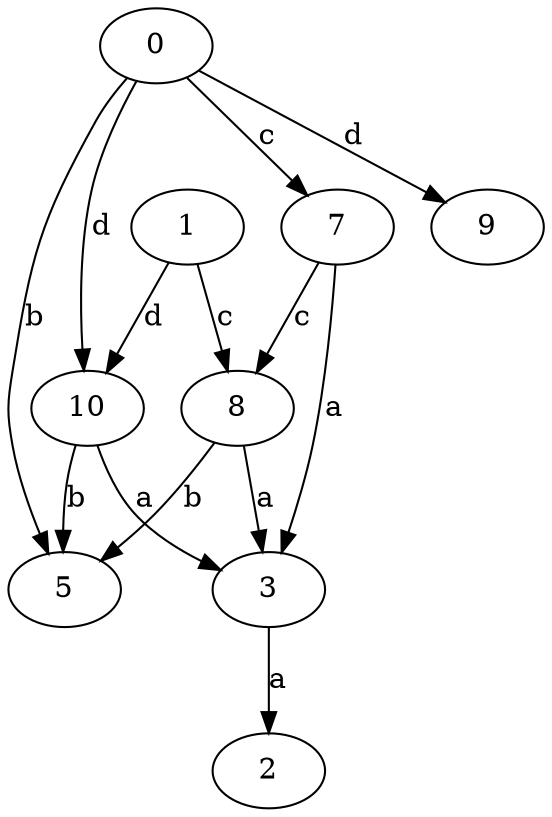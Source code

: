 strict digraph  {
0;
1;
2;
3;
5;
7;
8;
9;
10;
0 -> 5  [label=b];
0 -> 7  [label=c];
0 -> 9  [label=d];
0 -> 10  [label=d];
1 -> 8  [label=c];
1 -> 10  [label=d];
3 -> 2  [label=a];
7 -> 3  [label=a];
7 -> 8  [label=c];
8 -> 3  [label=a];
8 -> 5  [label=b];
10 -> 3  [label=a];
10 -> 5  [label=b];
}
